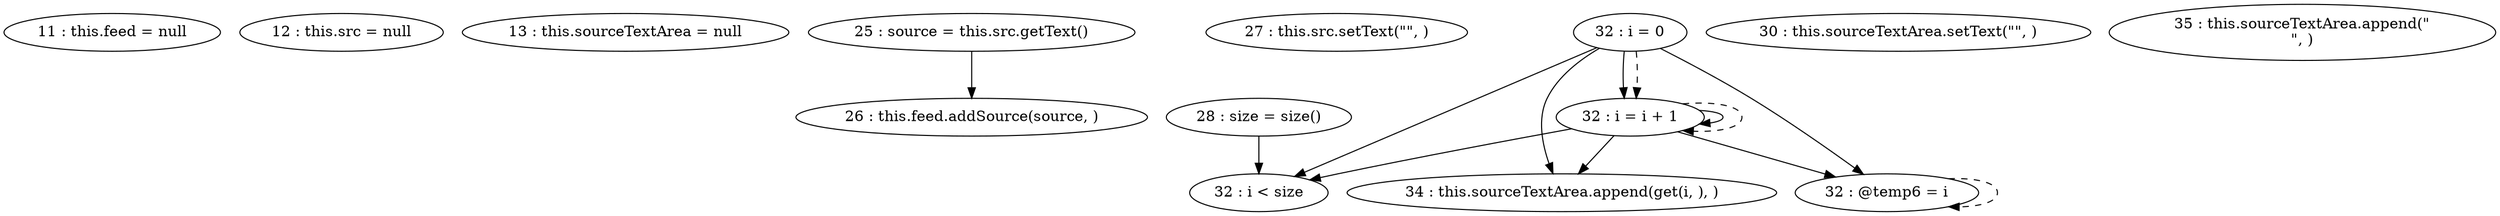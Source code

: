 digraph G {
"11 : this.feed = null"
"12 : this.src = null"
"13 : this.sourceTextArea = null"
"25 : source = this.src.getText()"
"25 : source = this.src.getText()" -> "26 : this.feed.addSource(source, )"
"26 : this.feed.addSource(source, )"
"27 : this.src.setText(\"\", )"
"28 : size = size()"
"28 : size = size()" -> "32 : i < size"
"30 : this.sourceTextArea.setText(\"\", )"
"32 : i = 0"
"32 : i = 0" -> "32 : i < size"
"32 : i = 0" -> "32 : @temp6 = i"
"32 : i = 0" -> "32 : i = i + 1"
"32 : i = 0" -> "34 : this.sourceTextArea.append(get(i, ), )"
"32 : i = 0" -> "32 : i = i + 1" [style=dashed]
"32 : i < size"
"34 : this.sourceTextArea.append(get(i, ), )"
"35 : this.sourceTextArea.append(\"\n\", )"
"32 : @temp6 = i"
"32 : @temp6 = i" -> "32 : @temp6 = i" [style=dashed]
"32 : i = i + 1"
"32 : i = i + 1" -> "32 : i < size"
"32 : i = i + 1" -> "32 : @temp6 = i"
"32 : i = i + 1" -> "32 : i = i + 1"
"32 : i = i + 1" -> "34 : this.sourceTextArea.append(get(i, ), )"
"32 : i = i + 1" -> "32 : i = i + 1" [style=dashed]
}